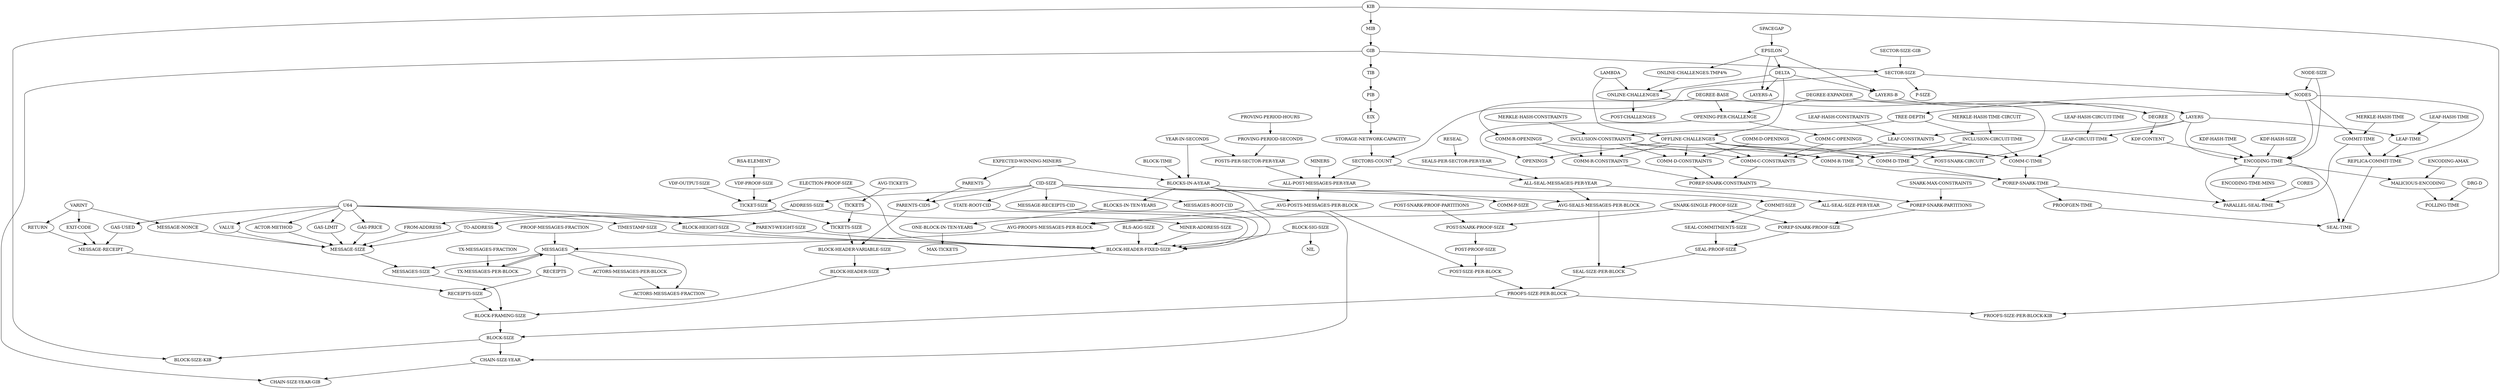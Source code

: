 digraph {
  "155" [label="ACTORS-MESSAGES-FRACTION"];
  "154" [label="ACTORS-MESSAGES-PER-BLOCK"];
  "143" [label="MESSAGES"];
  "143" [label="MESSAGES"];
  "143" [label="MESSAGES"];
  "153" [label="TX-MESSAGES-FRACTION"];
  "152" [label="TX-MESSAGES-PER-BLOCK"];
  "151" [label="BLOCK-SIZE-KIB"];
  "150" [label="CHAIN-SIZE-YEAR-GIB"];
  "149" [label="CHAIN-SIZE-YEAR"];
  "148" [label="BLOCK-SIZE"];
  "145" [label="BLOCK-FRAMING-SIZE"];
  "147" [label="RECEIPTS-SIZE"];
  "146" [label="RECEIPTS"];
  "145" [label="BLOCK-FRAMING-SIZE"];
  "145" [label="BLOCK-FRAMING-SIZE"];
  "144" [label="MESSAGES-SIZE"];
  "143" [label="MESSAGES"];
  "142" [label="PROOF-MESSAGES-FRACTION"];
  "141" [label="PROOFS-SIZE-PER-BLOCK-KIB"];
  "140" [label="PROOFS-SIZE-PER-BLOCK"];
  "139" [label="POST-SIZE-PER-BLOCK"];
  "138" [label="SEAL-SIZE-PER-BLOCK"];
  "137" [label="AVG-PROOFS-MESSAGES-PER-BLOCK"];
  "136" [label="AVG-POSTS-MESSAGES-PER-BLOCK"];
  "135" [label="AVG-SEALS-MESSAGES-PER-BLOCK"];
  "133" [label="ALL-POST-MESSAGES-PER-YEAR"];
  "134" [label="MINERS"];
  "133" [label="ALL-POST-MESSAGES-PER-YEAR"];
  "133" [label="ALL-POST-MESSAGES-PER-YEAR"];
  "132" [label="ALL-SEAL-SIZE-PER-YEAR"];
  "131" [label="ALL-SEAL-MESSAGES-PER-YEAR"];
  "130" [label="SECTORS-COUNT"];
  "129" [label="STORAGE-NETWORK-CAPACITY"];
  "125" [label="PROVING-PERIOD-SECONDS"];
  "128" [label="POSTS-PER-SECTOR-PER-YEAR"];
  "127" [label="SEALS-PER-SECTOR-PER-YEAR"];
  "126" [label="RESEAL"];
  "125" [label="PROVING-PERIOD-SECONDS"];
  "124" [label="PROVING-PERIOD-HOURS"];
  "123" [label="P-SIZE"];
  "122" [label="COMM-P-SIZE"];
  "121" [label="MAX-TICKETS"];
  "120" [label="ONE-BLOCK-IN-TEN-YEARS"];
  "119" [label="BLOCKS-IN-TEN-YEARS"];
  "117" [label="BLOCKS-IN-A-YEAR"];
  "117" [label="BLOCKS-IN-A-YEAR"];
  "118" [label="YEAR-IN-SECONDS"];
  "117" [label="BLOCKS-IN-A-YEAR"];
  "116" [label="BLOCK-TIME"];
  "115" [label="BLOCK-HEADER-SIZE"];
  "114" [label="BLOCK-HEADER-VARIABLE-SIZE"];
  "113" [label="TICKETS-SIZE"];
  "112" [label="TICKETS"];
  "111" [label="AVG-TICKETS"];
  "110" [label="POST-PROOF-SIZE"];
  "109" [label="POST-SNARK-PROOF-PARTITIONS"];
  "108" [label="POST-SNARK-PROOF-SIZE"];
  "107" [label="POST-SNARK-CIRCUIT"];
  "106" [label="POST-CHALLENGES"];
  "92" [label="ONLINE-CHALLENGES"];
  "104" [label="PARALLEL-SEAL-TIME"];
  "104" [label="PARALLEL-SEAL-TIME"];
  "105" [label="CORES"];
  "104" [label="PARALLEL-SEAL-TIME"];
  "104" [label="PARALLEL-SEAL-TIME"];
  "103" [label="SEAL-TIME"];
  "103" [label="SEAL-TIME"];
  "61" [label="REPLICA-COMMIT-TIME"];
  "103" [label="SEAL-TIME"];
  "102" [label="SEAL-PROOF-SIZE"];
  "101" [label="PROOFGEN-TIME"];
  "100" [label="SNARK-SINGLE-PROOF-SIZE"];
  "99" [label="POREP-SNARK-PROOF-SIZE"];
  "98" [label="POREP-SNARK-PARTITIONS"];
  "97" [label="SNARK-MAX-CONSTRAINTS"];
  "91" [label="POREP-SNARK-CONSTRAINTS"];
  "90" [label="POREP-SNARK-TIME"];
  "87" [label="COMM-C-CONSTRAINTS"];
  "87" [label="COMM-C-CONSTRAINTS"];
  "86" [label="COMM-C-TIME"];
  "86" [label="COMM-C-TIME"];
  "96" [label="COMM-C-OPENINGS"];
  "94" [label="OPENING-PER-CHALLENGE"];
  "95" [label="OPENINGS"];
  "94" [label="OPENING-PER-CHALLENGE"];
  "94" [label="OPENING-PER-CHALLENGE"];
  "92" [label="ONLINE-CHALLENGES"];
  "93" [label="ONLINE-CHALLENGES.TMP4%"];
  "93" [label="ONLINE-CHALLENGES.TMP4%"];
  "92" [label="ONLINE-CHALLENGES"];
  "92" [label="ONLINE-CHALLENGES"];
  "91" [label="POREP-SNARK-CONSTRAINTS"];
  "91" [label="POREP-SNARK-CONSTRAINTS"];
  "90" [label="POREP-SNARK-TIME"];
  "90" [label="POREP-SNARK-TIME"];
  "67" [label="COMM-R-CONSTRAINTS"];
  "66" [label="COMM-R-TIME"];
  "64" [label="COMM-D-CONSTRAINTS"];
  "63" [label="COMM-D-TIME"];
  "89" [label="OFFLINE-CHALLENGES"];
  "89" [label="OFFLINE-CHALLENGES"];
  "89" [label="OFFLINE-CHALLENGES"];
  "88" [label="LAMBDA"];
  "87" [label="COMM-C-CONSTRAINTS"];
  "87" [label="COMM-C-CONSTRAINTS"];
  "86" [label="COMM-C-TIME"];
  "86" [label="COMM-C-TIME"];
  "61" [label="REPLICA-COMMIT-TIME"];
  "61" [label="REPLICA-COMMIT-TIME"];
  "85" [label="LEAF-HASH-TIME"];
  "84" [label="LEAF-TIME"];
  "83" [label="LEAF-HASH-CIRCUIT-TIME"];
  "82" [label="LEAF-CIRCUIT-TIME"];
  "81" [label="LEAF-HASH-CONSTRAINTS"];
  "80" [label="LEAF-CONSTRAINTS"];
  "79" [label="POLLING-TIME"];
  "78" [label="DRG-D"];
  "77" [label="MALICIOUS-ENCODING"];
  "76" [label="ENCODING-AMAX"];
  "75" [label="ENCODING-TIME-MINS"];
  "50" [label="ENCODING-TIME"];
  "50" [label="ENCODING-TIME"];
  "74" [label="KDF-HASH-TIME"];
  "50" [label="ENCODING-TIME"];
  "50" [label="ENCODING-TIME"];
  "73" [label="LAYERS"];
  "72" [label="LAYERS-B"];
  "72" [label="LAYERS-B"];
  "72" [label="LAYERS-B"];
  "70" [label="LAYERS-A"];
  "71" [label="DELTA"];
  "71" [label="DELTA"];
  "70" [label="LAYERS-A"];
  "69" [label="EPSILON"];
  "68" [label="SPACEGAP"];
  "67" [label="COMM-R-CONSTRAINTS"];
  "67" [label="COMM-R-CONSTRAINTS"];
  "66" [label="COMM-R-TIME"];
  "66" [label="COMM-R-TIME"];
  "65" [label="COMM-R-OPENINGS"];
  "64" [label="COMM-D-CONSTRAINTS"];
  "64" [label="COMM-D-CONSTRAINTS"];
  "63" [label="COMM-D-TIME"];
  "63" [label="COMM-D-TIME"];
  "62" [label="COMM-D-OPENINGS"];
  "61" [label="REPLICA-COMMIT-TIME"];
  "60" [label="MERKLE-HASH-TIME"];
  "59" [label="COMMIT-TIME"];
  "58" [label="MERKLE-HASH-CONSTRAINTS"];
  "57" [label="INCLUSION-CONSTRAINTS"];
  "56" [label="MERKLE-HASH-TIME-CIRCUIT"];
  "55" [label="INCLUSION-CIRCUIT-TIME"];
  "54" [label="TREE-DEPTH"];
  "53" [label="SEAL-COMMITMENTS-SIZE"];
  "52" [label="COMMIT-SIZE"];
  "50" [label="ENCODING-TIME"];
  "51" [label="KDF-HASH-SIZE"];
  "50" [label="ENCODING-TIME"];
  "50" [label="ENCODING-TIME"];
  "49" [label="KDF-CONTENT"];
  "48" [label="NODES"];
  "47" [label="NODE-SIZE"];
  "46" [label="SECTOR-SIZE-GIB"];
  "45" [label="SECTOR-SIZE"];
  "44" [label="DEGREE-EXPANDER"];
  "43" [label="DEGREE"];
  "42" [label="DEGREE-BASE"];
  "40" [label="TICKET-SIZE"];
  "41" [label="VDF-OUTPUT-SIZE"];
  "40" [label="TICKET-SIZE"];
  "40" [label="TICKET-SIZE"];
  "39" [label="VDF-PROOF-SIZE"];
  "38" [label="RSA-ELEMENT"];
  "37" [label="NIL"];
  "29" [label="BLOCK-HEADER-FIXED-SIZE"];
  "36" [label="BLOCK-SIG-SIZE"];
  "29" [label="BLOCK-HEADER-FIXED-SIZE"];
  "35" [label="TIMESTAMP-SIZE"];
  "29" [label="BLOCK-HEADER-FIXED-SIZE"];
  "29" [label="BLOCK-HEADER-FIXED-SIZE"];
  "34" [label="BLS-AGG-SIZE"];
  "33" [label="PARENTS-CIDS"];
  "32" [label="PARENTS"];
  "31" [label="EXPECTED-WINNING-MINERS"];
  "29" [label="BLOCK-HEADER-FIXED-SIZE"];
  "29" [label="BLOCK-HEADER-FIXED-SIZE"];
  "29" [label="BLOCK-HEADER-FIXED-SIZE"];
  "29" [label="BLOCK-HEADER-FIXED-SIZE"];
  "29" [label="BLOCK-HEADER-FIXED-SIZE"];
  "30" [label="ELECTION-PROOF-SIZE"];
  "29" [label="BLOCK-HEADER-FIXED-SIZE"];
  "28" [label="MINER-ADDRESS-SIZE"];
  "27" [label="BLOCK-HEIGHT-SIZE"];
  "26" [label="PARENT-WEIGHT-SIZE"];
  "25" [label="STATE-ROOT-CID"];
  "23" [label="MESSAGE-RECEIPT"];
  "24" [label="GAS-USED"];
  "23" [label="MESSAGE-RECEIPT"];
  "23" [label="MESSAGE-RECEIPT"];
  "22" [label="RETURN"];
  "21" [label="EXIT-CODE"];
  "20" [label="MESSAGE-RECEIPTS-CID"];
  "12" [label="MESSAGE-SIZE"];
  "19" [label="ACTOR-METHOD"];
  "12" [label="MESSAGE-SIZE"];
  "18" [label="GAS-LIMIT"];
  "12" [label="MESSAGE-SIZE"];
  "17" [label="GAS-PRICE"];
  "12" [label="MESSAGE-SIZE"];
  "16" [label="VALUE"];
  "15" [label="U64"];
  "12" [label="MESSAGE-SIZE"];
  "14" [label="MESSAGE-NONCE"];
  "13" [label="VARINT"];
  "12" [label="MESSAGE-SIZE"];
  "12" [label="MESSAGE-SIZE"];
  "11" [label="FROM-ADDRESS"];
  "10" [label="TO-ADDRESS"];
  "9" [label="MESSAGES-ROOT-CID"];
  "8" [label="ADDRESS-SIZE"];
  "7" [label="CID-SIZE"];
  "6" [label="EIX"];
  "5" [label="PIB"];
  "4" [label="TIB"];
  "3" [label="GIB"];
  "2" [label="MIB"];
  "1" [label="KIB"];
  "154" -> "155"[];
  "143" -> "155"[];
  "143" -> "154"[];
  "137" -> "143"[];
  "152" -> "143"[];
  "153" -> "152"[];
  "143" -> "152"[];
  "148" -> "151"[];
  "1" -> "151"[];
  "149" -> "150"[];
  "3" -> "150"[];
  "117" -> "149"[];
  "148" -> "149"[];
  "140" -> "148"[];
  "145" -> "148"[];
  "147" -> "145"[];
  "23" -> "147"[];
  "146" -> "147"[];
  "143" -> "146"[];
  "115" -> "145"[];
  "144" -> "145"[];
  "12" -> "144"[];
  "143" -> "144"[];
  "142" -> "143"[];
  "140" -> "141"[];
  "1" -> "141"[];
  "138" -> "140"[];
  "139" -> "140"[];
  "136" -> "139"[];
  "110" -> "139"[];
  "135" -> "138"[];
  "102" -> "138"[];
  "135" -> "137"[];
  "136" -> "137"[];
  "133" -> "136"[];
  "117" -> "136"[];
  "131" -> "135"[];
  "117" -> "135"[];
  "134" -> "133"[];
  "128" -> "133"[];
  "130" -> "133"[];
  "131" -> "132"[];
  "127" -> "131"[];
  "130" -> "131"[];
  "129" -> "130"[];
  "45" -> "130"[];
  "6" -> "129"[];
  "125" -> "128"[];
  "118" -> "128"[];
  "126" -> "127"[];
  "124" -> "125"[];
  "45" -> "123"[];
  "7" -> "122"[];
  "120" -> "121"[];
  "119" -> "120"[];
  "117" -> "119"[];
  "31" -> "117"[];
  "118" -> "117"[];
  "116" -> "117"[];
  "114" -> "115"[];
  "29" -> "115"[];
  "113" -> "114"[];
  "33" -> "114"[];
  "40" -> "113"[];
  "112" -> "113"[];
  "111" -> "112"[];
  "108" -> "110"[];
  "109" -> "108"[];
  "100" -> "108"[];
  "57" -> "107"[];
  "92" -> "107"[];
  "92" -> "106"[];
  "50" -> "104"[];
  "105" -> "104"[];
  "90" -> "104"[];
  "59" -> "104"[];
  "50" -> "103"[];
  "61" -> "103"[];
  "101" -> "103"[];
  "99" -> "102"[];
  "53" -> "102"[];
  "90" -> "101"[];
  "100" -> "99"[];
  "98" -> "99"[];
  "91" -> "98"[];
  "97" -> "98"[];
  "87" -> "91"[];
  "86" -> "90"[];
  "89" -> "87"[];
  "96" -> "87"[];
  "89" -> "86"[];
  "96" -> "86"[];
  "94" -> "96"[];
  "94" -> "95"[];
  "89" -> "95"[];
  "44" -> "94"[];
  "42" -> "94"[];
  "93" -> "92"[];
  "69" -> "93"[];
  "71" -> "92"[];
  "88" -> "92"[];
  "67" -> "91"[];
  "64" -> "91"[];
  "66" -> "90"[];
  "63" -> "90"[];
  "89" -> "67"[];
  "89" -> "66"[];
  "89" -> "64"[];
  "89" -> "63"[];
  "71" -> "89"[];
  "88" -> "89"[];
  "57" -> "87"[];
  "80" -> "87"[];
  "55" -> "86"[];
  "82" -> "86"[];
  "84" -> "61"[];
  "48" -> "61"[];
  "85" -> "84"[];
  "73" -> "84"[];
  "83" -> "82"[];
  "73" -> "82"[];
  "81" -> "80"[];
  "73" -> "80"[];
  "77" -> "79"[];
  "78" -> "79"[];
  "50" -> "77"[];
  "76" -> "77"[];
  "50" -> "75"[];
  "74" -> "50"[];
  "73" -> "50"[];
  "48" -> "50"[];
  "72" -> "73"[];
  "71" -> "72"[];
  "69" -> "72"[];
  "71" -> "70"[];
  "69" -> "71"[];
  "69" -> "70"[];
  "68" -> "69"[];
  "57" -> "67"[];
  "65" -> "67"[];
  "55" -> "66"[];
  "65" -> "66"[];
  "42" -> "65"[];
  "57" -> "64"[];
  "62" -> "64"[];
  "55" -> "63"[];
  "62" -> "63"[];
  "59" -> "61"[];
  "60" -> "59"[];
  "48" -> "59"[];
  "58" -> "57"[];
  "54" -> "57"[];
  "56" -> "55"[];
  "54" -> "55"[];
  "48" -> "54"[];
  "52" -> "53"[];
  "7" -> "52"[];
  "51" -> "50"[];
  "47" -> "50"[];
  "49" -> "50"[];
  "43" -> "49"[];
  "45" -> "48"[];
  "47" -> "48"[];
  "46" -> "45"[];
  "3" -> "45"[];
  "44" -> "43"[];
  "42" -> "43"[];
  "41" -> "40"[];
  "30" -> "40"[];
  "39" -> "40"[];
  "38" -> "39"[];
  "36" -> "37"[];
  "36" -> "29"[];
  "35" -> "29"[];
  "15" -> "35"[];
  "20" -> "29"[];
  "34" -> "29"[];
  "7" -> "33"[];
  "32" -> "33"[];
  "31" -> "32"[];
  "9" -> "29"[];
  "25" -> "29"[];
  "27" -> "29"[];
  "26" -> "29"[];
  "30" -> "29"[];
  "28" -> "29"[];
  "8" -> "28"[];
  "15" -> "27"[];
  "15" -> "26"[];
  "7" -> "25"[];
  "24" -> "23"[];
  "15" -> "24"[];
  "21" -> "23"[];
  "22" -> "23"[];
  "13" -> "22"[];
  "13" -> "21"[];
  "7" -> "20"[];
  "19" -> "12"[];
  "15" -> "19"[];
  "18" -> "12"[];
  "15" -> "18"[];
  "17" -> "12"[];
  "15" -> "17"[];
  "16" -> "12"[];
  "15" -> "16"[];
  "14" -> "12"[];
  "13" -> "14"[];
  "11" -> "12"[];
  "10" -> "12"[];
  "8" -> "11"[];
  "8" -> "10"[];
  "7" -> "9"[];
  "7" -> "8"[];
  "5" -> "6"[];
  "4" -> "5"[];
  "3" -> "4"[];
  "2" -> "3"[];
  "1" -> "2"[];
}